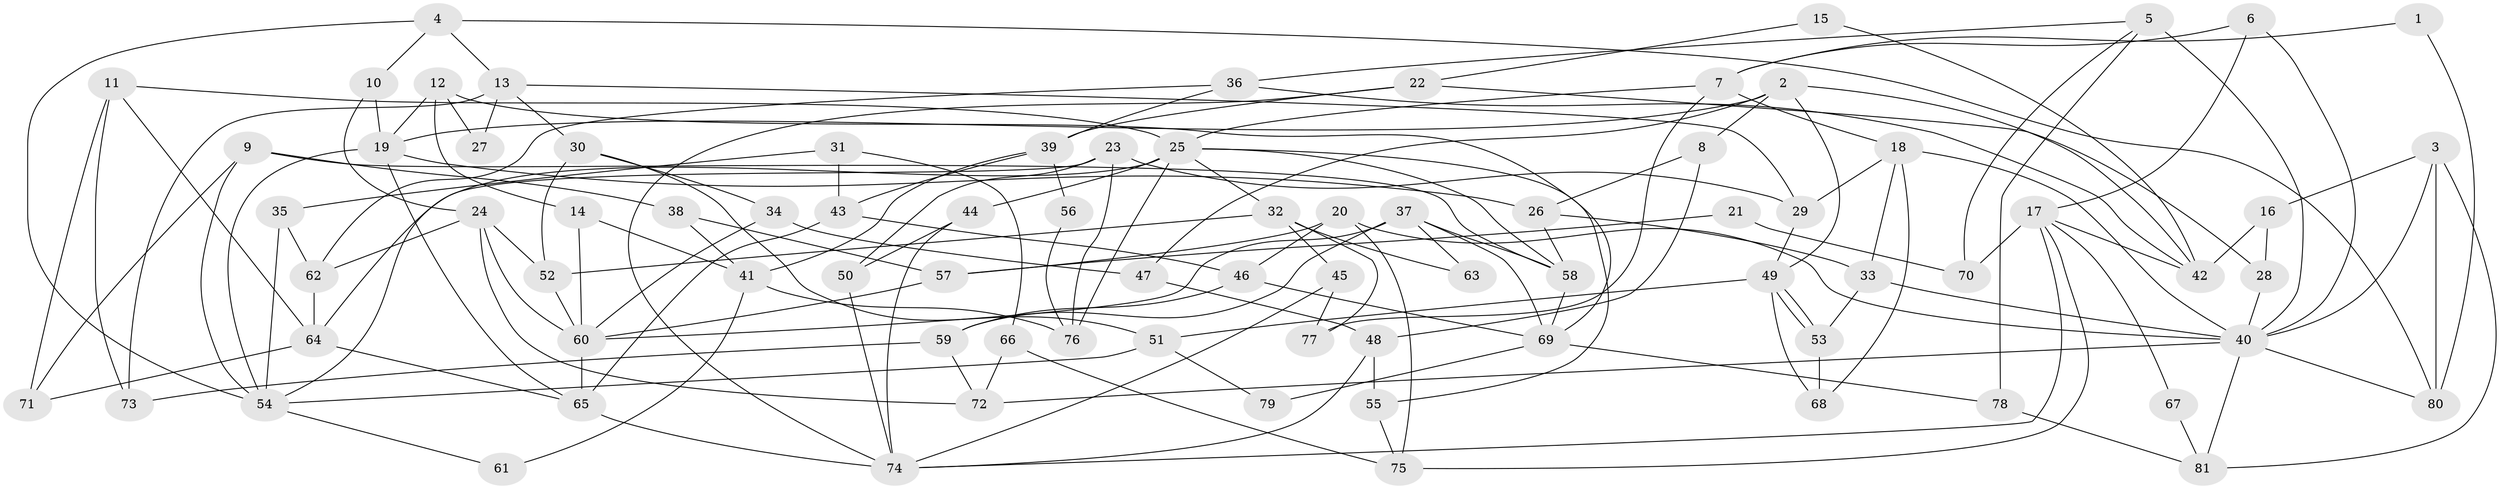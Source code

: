 // Generated by graph-tools (version 1.1) at 2025/51/03/09/25 04:51:16]
// undirected, 81 vertices, 162 edges
graph export_dot {
graph [start="1"]
  node [color=gray90,style=filled];
  1;
  2;
  3;
  4;
  5;
  6;
  7;
  8;
  9;
  10;
  11;
  12;
  13;
  14;
  15;
  16;
  17;
  18;
  19;
  20;
  21;
  22;
  23;
  24;
  25;
  26;
  27;
  28;
  29;
  30;
  31;
  32;
  33;
  34;
  35;
  36;
  37;
  38;
  39;
  40;
  41;
  42;
  43;
  44;
  45;
  46;
  47;
  48;
  49;
  50;
  51;
  52;
  53;
  54;
  55;
  56;
  57;
  58;
  59;
  60;
  61;
  62;
  63;
  64;
  65;
  66;
  67;
  68;
  69;
  70;
  71;
  72;
  73;
  74;
  75;
  76;
  77;
  78;
  79;
  80;
  81;
  1 -- 80;
  1 -- 7;
  2 -- 8;
  2 -- 42;
  2 -- 19;
  2 -- 47;
  2 -- 49;
  3 -- 40;
  3 -- 80;
  3 -- 16;
  3 -- 81;
  4 -- 54;
  4 -- 13;
  4 -- 10;
  4 -- 80;
  5 -- 36;
  5 -- 78;
  5 -- 40;
  5 -- 70;
  6 -- 40;
  6 -- 17;
  6 -- 7;
  7 -- 25;
  7 -- 18;
  7 -- 77;
  8 -- 48;
  8 -- 26;
  9 -- 54;
  9 -- 71;
  9 -- 38;
  9 -- 58;
  10 -- 19;
  10 -- 24;
  11 -- 73;
  11 -- 64;
  11 -- 25;
  11 -- 71;
  12 -- 19;
  12 -- 69;
  12 -- 14;
  12 -- 27;
  13 -- 29;
  13 -- 30;
  13 -- 27;
  13 -- 73;
  14 -- 60;
  14 -- 41;
  15 -- 42;
  15 -- 22;
  16 -- 28;
  16 -- 42;
  17 -- 42;
  17 -- 75;
  17 -- 67;
  17 -- 70;
  17 -- 74;
  18 -- 33;
  18 -- 29;
  18 -- 40;
  18 -- 68;
  19 -- 26;
  19 -- 54;
  19 -- 65;
  20 -- 75;
  20 -- 40;
  20 -- 46;
  20 -- 57;
  21 -- 57;
  21 -- 70;
  22 -- 39;
  22 -- 74;
  22 -- 28;
  23 -- 50;
  23 -- 29;
  23 -- 54;
  23 -- 76;
  24 -- 60;
  24 -- 52;
  24 -- 62;
  24 -- 72;
  25 -- 58;
  25 -- 32;
  25 -- 44;
  25 -- 55;
  25 -- 64;
  25 -- 76;
  26 -- 33;
  26 -- 58;
  28 -- 40;
  29 -- 49;
  30 -- 52;
  30 -- 51;
  30 -- 34;
  31 -- 35;
  31 -- 43;
  31 -- 66;
  32 -- 52;
  32 -- 45;
  32 -- 63;
  32 -- 77;
  33 -- 40;
  33 -- 53;
  34 -- 60;
  34 -- 47;
  35 -- 54;
  35 -- 62;
  36 -- 62;
  36 -- 39;
  36 -- 42;
  37 -- 60;
  37 -- 69;
  37 -- 58;
  37 -- 59;
  37 -- 63;
  38 -- 41;
  38 -- 57;
  39 -- 43;
  39 -- 41;
  39 -- 56;
  40 -- 72;
  40 -- 80;
  40 -- 81;
  41 -- 76;
  41 -- 61;
  43 -- 65;
  43 -- 46;
  44 -- 74;
  44 -- 50;
  45 -- 77;
  45 -- 74;
  46 -- 59;
  46 -- 69;
  47 -- 48;
  48 -- 74;
  48 -- 55;
  49 -- 53;
  49 -- 53;
  49 -- 51;
  49 -- 68;
  50 -- 74;
  51 -- 54;
  51 -- 79;
  52 -- 60;
  53 -- 68;
  54 -- 61;
  55 -- 75;
  56 -- 76;
  57 -- 60;
  58 -- 69;
  59 -- 72;
  59 -- 73;
  60 -- 65;
  62 -- 64;
  64 -- 65;
  64 -- 71;
  65 -- 74;
  66 -- 72;
  66 -- 75;
  67 -- 81;
  69 -- 78;
  69 -- 79;
  78 -- 81;
}

